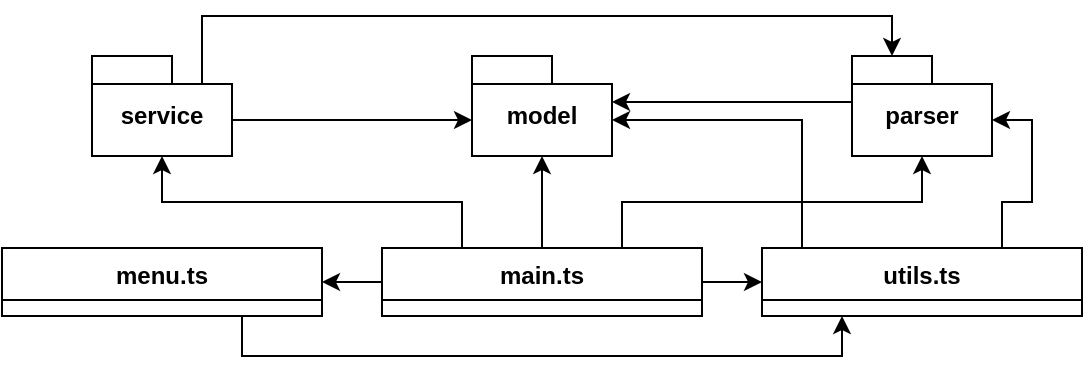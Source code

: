 <mxfile version="27.1.6">
  <diagram id="C5RBs43oDa-KdzZeNtuy" name="Page-1">
    <mxGraphModel dx="786" dy="544" grid="1" gridSize="10" guides="1" tooltips="1" connect="1" arrows="1" fold="1" page="1" pageScale="1" pageWidth="827" pageHeight="1169" math="0" shadow="0">
      <root>
        <mxCell id="WIyWlLk6GJQsqaUBKTNV-0" />
        <mxCell id="WIyWlLk6GJQsqaUBKTNV-1" parent="WIyWlLk6GJQsqaUBKTNV-0" />
        <mxCell id="d9W-L6Q-ZQC9XLbqDMDk-13" style="edgeStyle=orthogonalEdgeStyle;rounded=0;orthogonalLoop=1;jettySize=auto;html=1;exitX=0;exitY=0.5;exitDx=0;exitDy=0;entryX=1;entryY=0.5;entryDx=0;entryDy=0;" edge="1" parent="WIyWlLk6GJQsqaUBKTNV-1" source="d9W-L6Q-ZQC9XLbqDMDk-0" target="d9W-L6Q-ZQC9XLbqDMDk-4">
          <mxGeometry relative="1" as="geometry" />
        </mxCell>
        <mxCell id="d9W-L6Q-ZQC9XLbqDMDk-14" style="edgeStyle=orthogonalEdgeStyle;rounded=0;orthogonalLoop=1;jettySize=auto;html=1;exitX=1;exitY=0.5;exitDx=0;exitDy=0;entryX=0;entryY=0.5;entryDx=0;entryDy=0;" edge="1" parent="WIyWlLk6GJQsqaUBKTNV-1" source="d9W-L6Q-ZQC9XLbqDMDk-0" target="d9W-L6Q-ZQC9XLbqDMDk-6">
          <mxGeometry relative="1" as="geometry" />
        </mxCell>
        <mxCell id="d9W-L6Q-ZQC9XLbqDMDk-0" value="main.ts&lt;div&gt;&lt;br&gt;&lt;/div&gt;" style="swimlane;fontStyle=1;align=center;verticalAlign=top;childLayout=stackLayout;horizontal=1;startSize=26;horizontalStack=0;resizeParent=1;resizeParentMax=0;resizeLast=0;collapsible=1;marginBottom=0;whiteSpace=wrap;html=1;" vertex="1" parent="WIyWlLk6GJQsqaUBKTNV-1">
          <mxGeometry x="330" y="206" width="160" height="34" as="geometry">
            <mxRectangle x="200" y="190" width="100" height="30" as="alternateBounds" />
          </mxGeometry>
        </mxCell>
        <mxCell id="d9W-L6Q-ZQC9XLbqDMDk-18" style="edgeStyle=orthogonalEdgeStyle;rounded=0;orthogonalLoop=1;jettySize=auto;html=1;exitX=0.75;exitY=1;exitDx=0;exitDy=0;entryX=0.25;entryY=1;entryDx=0;entryDy=0;" edge="1" parent="WIyWlLk6GJQsqaUBKTNV-1" source="d9W-L6Q-ZQC9XLbqDMDk-4" target="d9W-L6Q-ZQC9XLbqDMDk-6">
          <mxGeometry relative="1" as="geometry" />
        </mxCell>
        <mxCell id="d9W-L6Q-ZQC9XLbqDMDk-4" value="menu.ts&lt;div&gt;&lt;br&gt;&lt;/div&gt;" style="swimlane;fontStyle=1;align=center;verticalAlign=top;childLayout=stackLayout;horizontal=1;startSize=26;horizontalStack=0;resizeParent=1;resizeParentMax=0;resizeLast=0;collapsible=1;marginBottom=0;whiteSpace=wrap;html=1;" vertex="1" parent="WIyWlLk6GJQsqaUBKTNV-1">
          <mxGeometry x="140" y="206" width="160" height="34" as="geometry">
            <mxRectangle x="200" y="190" width="100" height="30" as="alternateBounds" />
          </mxGeometry>
        </mxCell>
        <mxCell id="d9W-L6Q-ZQC9XLbqDMDk-6" value="utils.ts&lt;div&gt;&lt;br&gt;&lt;/div&gt;" style="swimlane;fontStyle=1;align=center;verticalAlign=top;childLayout=stackLayout;horizontal=1;startSize=26;horizontalStack=0;resizeParent=1;resizeParentMax=0;resizeLast=0;collapsible=1;marginBottom=0;whiteSpace=wrap;html=1;" vertex="1" parent="WIyWlLk6GJQsqaUBKTNV-1">
          <mxGeometry x="520" y="206" width="160" height="34" as="geometry">
            <mxRectangle x="200" y="190" width="100" height="30" as="alternateBounds" />
          </mxGeometry>
        </mxCell>
        <mxCell id="d9W-L6Q-ZQC9XLbqDMDk-9" value="service" style="shape=folder;fontStyle=1;spacingTop=10;tabWidth=40;tabHeight=14;tabPosition=left;html=1;whiteSpace=wrap;" vertex="1" parent="WIyWlLk6GJQsqaUBKTNV-1">
          <mxGeometry x="185" y="110" width="70" height="50" as="geometry" />
        </mxCell>
        <mxCell id="d9W-L6Q-ZQC9XLbqDMDk-10" value="parser" style="shape=folder;fontStyle=1;spacingTop=10;tabWidth=40;tabHeight=14;tabPosition=left;html=1;whiteSpace=wrap;" vertex="1" parent="WIyWlLk6GJQsqaUBKTNV-1">
          <mxGeometry x="565" y="110" width="70" height="50" as="geometry" />
        </mxCell>
        <mxCell id="d9W-L6Q-ZQC9XLbqDMDk-11" value="model" style="shape=folder;fontStyle=1;spacingTop=10;tabWidth=40;tabHeight=14;tabPosition=left;html=1;whiteSpace=wrap;" vertex="1" parent="WIyWlLk6GJQsqaUBKTNV-1">
          <mxGeometry x="375" y="110" width="70" height="50" as="geometry" />
        </mxCell>
        <mxCell id="d9W-L6Q-ZQC9XLbqDMDk-15" style="edgeStyle=orthogonalEdgeStyle;rounded=0;orthogonalLoop=1;jettySize=auto;html=1;exitX=0.75;exitY=0;exitDx=0;exitDy=0;entryX=0.5;entryY=1;entryDx=0;entryDy=0;entryPerimeter=0;" edge="1" parent="WIyWlLk6GJQsqaUBKTNV-1" source="d9W-L6Q-ZQC9XLbqDMDk-0" target="d9W-L6Q-ZQC9XLbqDMDk-10">
          <mxGeometry relative="1" as="geometry" />
        </mxCell>
        <mxCell id="d9W-L6Q-ZQC9XLbqDMDk-16" style="edgeStyle=orthogonalEdgeStyle;rounded=0;orthogonalLoop=1;jettySize=auto;html=1;exitX=0.25;exitY=0;exitDx=0;exitDy=0;entryX=0.5;entryY=1;entryDx=0;entryDy=0;entryPerimeter=0;" edge="1" parent="WIyWlLk6GJQsqaUBKTNV-1" source="d9W-L6Q-ZQC9XLbqDMDk-0" target="d9W-L6Q-ZQC9XLbqDMDk-9">
          <mxGeometry relative="1" as="geometry" />
        </mxCell>
        <mxCell id="d9W-L6Q-ZQC9XLbqDMDk-17" style="edgeStyle=orthogonalEdgeStyle;rounded=0;orthogonalLoop=1;jettySize=auto;html=1;exitX=0.5;exitY=0;exitDx=0;exitDy=0;entryX=0.5;entryY=1;entryDx=0;entryDy=0;entryPerimeter=0;" edge="1" parent="WIyWlLk6GJQsqaUBKTNV-1" source="d9W-L6Q-ZQC9XLbqDMDk-0" target="d9W-L6Q-ZQC9XLbqDMDk-11">
          <mxGeometry relative="1" as="geometry" />
        </mxCell>
        <mxCell id="d9W-L6Q-ZQC9XLbqDMDk-19" style="edgeStyle=orthogonalEdgeStyle;rounded=0;orthogonalLoop=1;jettySize=auto;html=1;exitX=0.75;exitY=0;exitDx=0;exitDy=0;entryX=0;entryY=0;entryDx=70;entryDy=32;entryPerimeter=0;" edge="1" parent="WIyWlLk6GJQsqaUBKTNV-1" source="d9W-L6Q-ZQC9XLbqDMDk-6" target="d9W-L6Q-ZQC9XLbqDMDk-10">
          <mxGeometry relative="1" as="geometry" />
        </mxCell>
        <mxCell id="d9W-L6Q-ZQC9XLbqDMDk-20" style="edgeStyle=orthogonalEdgeStyle;rounded=0;orthogonalLoop=1;jettySize=auto;html=1;exitX=0.25;exitY=0;exitDx=0;exitDy=0;entryX=0;entryY=0;entryDx=70;entryDy=32;entryPerimeter=0;" edge="1" parent="WIyWlLk6GJQsqaUBKTNV-1" source="d9W-L6Q-ZQC9XLbqDMDk-6" target="d9W-L6Q-ZQC9XLbqDMDk-11">
          <mxGeometry relative="1" as="geometry">
            <Array as="points">
              <mxPoint x="540" y="206" />
              <mxPoint x="540" y="142" />
            </Array>
          </mxGeometry>
        </mxCell>
        <mxCell id="d9W-L6Q-ZQC9XLbqDMDk-21" style="edgeStyle=orthogonalEdgeStyle;rounded=0;orthogonalLoop=1;jettySize=auto;html=1;exitX=0;exitY=0;exitDx=70;exitDy=32;exitPerimeter=0;entryX=0;entryY=0;entryDx=0;entryDy=32;entryPerimeter=0;" edge="1" parent="WIyWlLk6GJQsqaUBKTNV-1" source="d9W-L6Q-ZQC9XLbqDMDk-9" target="d9W-L6Q-ZQC9XLbqDMDk-11">
          <mxGeometry relative="1" as="geometry" />
        </mxCell>
        <mxCell id="d9W-L6Q-ZQC9XLbqDMDk-22" style="edgeStyle=orthogonalEdgeStyle;rounded=0;orthogonalLoop=1;jettySize=auto;html=1;exitX=0;exitY=0;exitDx=55;exitDy=14;exitPerimeter=0;entryX=0;entryY=0;entryDx=20;entryDy=0;entryPerimeter=0;" edge="1" parent="WIyWlLk6GJQsqaUBKTNV-1" source="d9W-L6Q-ZQC9XLbqDMDk-9" target="d9W-L6Q-ZQC9XLbqDMDk-10">
          <mxGeometry relative="1" as="geometry">
            <Array as="points">
              <mxPoint x="240" y="90" />
              <mxPoint x="585" y="90" />
            </Array>
          </mxGeometry>
        </mxCell>
        <mxCell id="d9W-L6Q-ZQC9XLbqDMDk-23" style="edgeStyle=orthogonalEdgeStyle;rounded=0;orthogonalLoop=1;jettySize=auto;html=1;exitX=0;exitY=0;exitDx=0;exitDy=23;exitPerimeter=0;entryX=0;entryY=0;entryDx=70;entryDy=23;entryPerimeter=0;" edge="1" parent="WIyWlLk6GJQsqaUBKTNV-1" source="d9W-L6Q-ZQC9XLbqDMDk-10" target="d9W-L6Q-ZQC9XLbqDMDk-11">
          <mxGeometry relative="1" as="geometry" />
        </mxCell>
      </root>
    </mxGraphModel>
  </diagram>
</mxfile>
